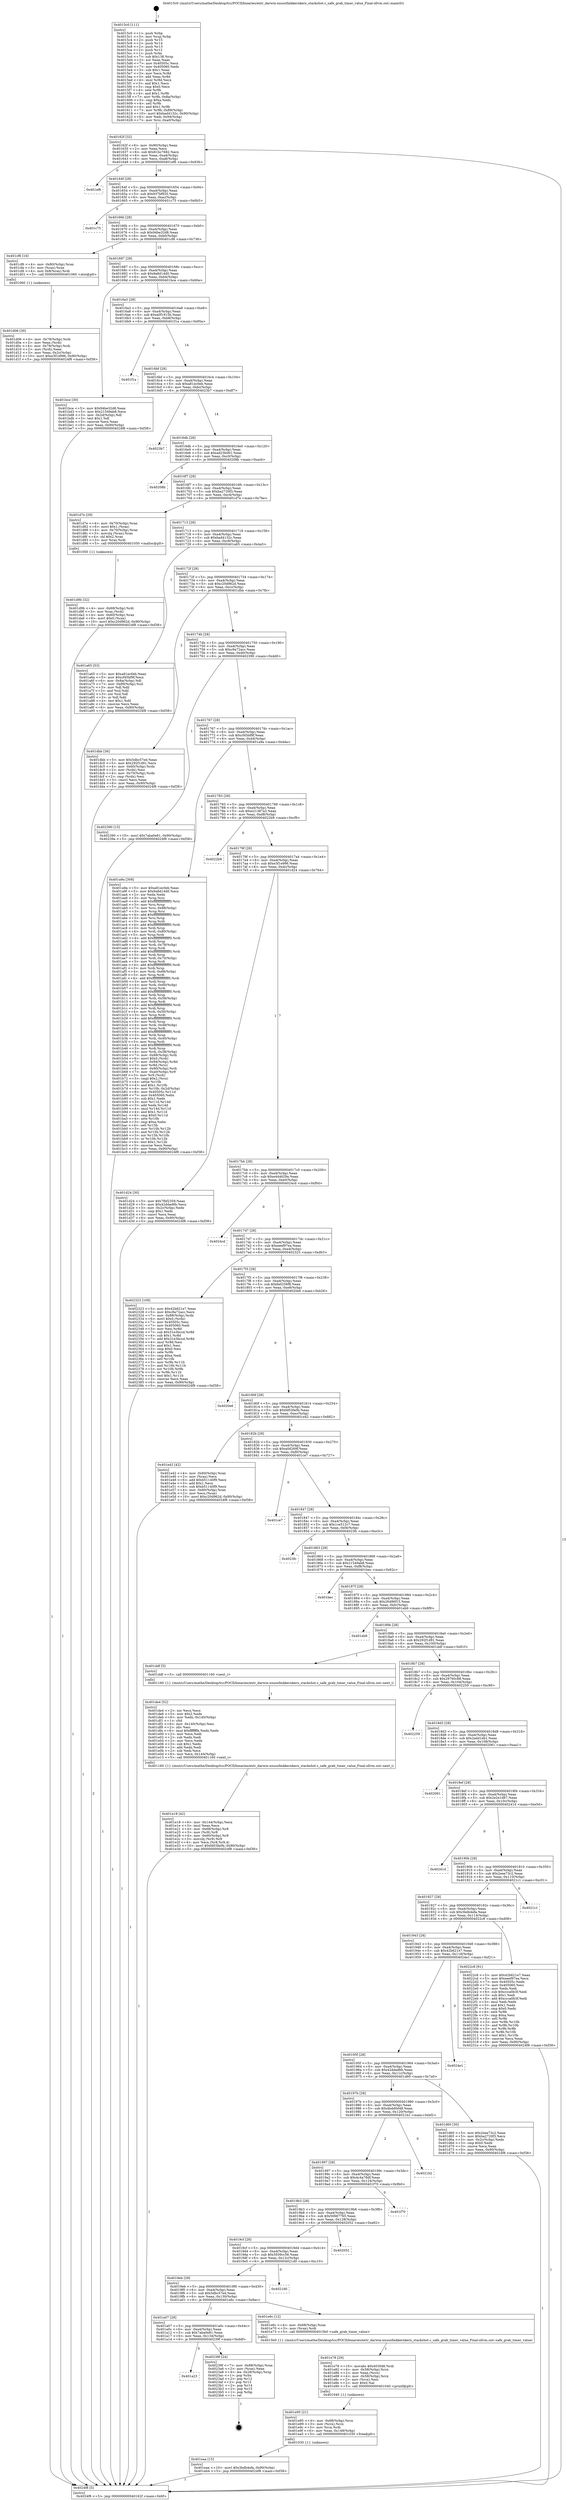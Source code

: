 digraph "0x4015c0" {
  label = "0x4015c0 (/mnt/c/Users/mathe/Desktop/tcc/POCII/binaries/extr_darwin-xnuosfmkkernkern_stackshot.c_safe_grab_timer_value_Final-ollvm.out::main(0))"
  labelloc = "t"
  node[shape=record]

  Entry [label="",width=0.3,height=0.3,shape=circle,fillcolor=black,style=filled]
  "0x40162f" [label="{
     0x40162f [32]\l
     | [instrs]\l
     &nbsp;&nbsp;0x40162f \<+6\>: mov -0x90(%rbp),%eax\l
     &nbsp;&nbsp;0x401635 \<+2\>: mov %eax,%ecx\l
     &nbsp;&nbsp;0x401637 \<+6\>: sub $0x81bc7682,%ecx\l
     &nbsp;&nbsp;0x40163d \<+6\>: mov %eax,-0xa4(%rbp)\l
     &nbsp;&nbsp;0x401643 \<+6\>: mov %ecx,-0xa8(%rbp)\l
     &nbsp;&nbsp;0x401649 \<+6\>: je 0000000000401ef6 \<main+0x936\>\l
  }"]
  "0x401ef6" [label="{
     0x401ef6\l
  }", style=dashed]
  "0x40164f" [label="{
     0x40164f [28]\l
     | [instrs]\l
     &nbsp;&nbsp;0x40164f \<+5\>: jmp 0000000000401654 \<main+0x94\>\l
     &nbsp;&nbsp;0x401654 \<+6\>: mov -0xa4(%rbp),%eax\l
     &nbsp;&nbsp;0x40165a \<+5\>: sub $0x937bf920,%eax\l
     &nbsp;&nbsp;0x40165f \<+6\>: mov %eax,-0xac(%rbp)\l
     &nbsp;&nbsp;0x401665 \<+6\>: je 0000000000401c75 \<main+0x6b5\>\l
  }"]
  Exit [label="",width=0.3,height=0.3,shape=circle,fillcolor=black,style=filled,peripheries=2]
  "0x401c75" [label="{
     0x401c75\l
  }", style=dashed]
  "0x40166b" [label="{
     0x40166b [28]\l
     | [instrs]\l
     &nbsp;&nbsp;0x40166b \<+5\>: jmp 0000000000401670 \<main+0xb0\>\l
     &nbsp;&nbsp;0x401670 \<+6\>: mov -0xa4(%rbp),%eax\l
     &nbsp;&nbsp;0x401676 \<+5\>: sub $0x94be32d8,%eax\l
     &nbsp;&nbsp;0x40167b \<+6\>: mov %eax,-0xb0(%rbp)\l
     &nbsp;&nbsp;0x401681 \<+6\>: je 0000000000401cf6 \<main+0x736\>\l
  }"]
  "0x401a23" [label="{
     0x401a23\l
  }", style=dashed]
  "0x401cf6" [label="{
     0x401cf6 [16]\l
     | [instrs]\l
     &nbsp;&nbsp;0x401cf6 \<+4\>: mov -0x80(%rbp),%rax\l
     &nbsp;&nbsp;0x401cfa \<+3\>: mov (%rax),%rax\l
     &nbsp;&nbsp;0x401cfd \<+4\>: mov 0x8(%rax),%rdi\l
     &nbsp;&nbsp;0x401d01 \<+5\>: call 0000000000401060 \<atoi@plt\>\l
     | [calls]\l
     &nbsp;&nbsp;0x401060 \{1\} (unknown)\l
  }"]
  "0x401687" [label="{
     0x401687 [28]\l
     | [instrs]\l
     &nbsp;&nbsp;0x401687 \<+5\>: jmp 000000000040168c \<main+0xcc\>\l
     &nbsp;&nbsp;0x40168c \<+6\>: mov -0xa4(%rbp),%eax\l
     &nbsp;&nbsp;0x401692 \<+5\>: sub $0x9a8d14d0,%eax\l
     &nbsp;&nbsp;0x401697 \<+6\>: mov %eax,-0xb4(%rbp)\l
     &nbsp;&nbsp;0x40169d \<+6\>: je 0000000000401bce \<main+0x60e\>\l
  }"]
  "0x40239f" [label="{
     0x40239f [24]\l
     | [instrs]\l
     &nbsp;&nbsp;0x40239f \<+7\>: mov -0x88(%rbp),%rax\l
     &nbsp;&nbsp;0x4023a6 \<+2\>: mov (%rax),%eax\l
     &nbsp;&nbsp;0x4023a8 \<+4\>: lea -0x28(%rbp),%rsp\l
     &nbsp;&nbsp;0x4023ac \<+1\>: pop %rbx\l
     &nbsp;&nbsp;0x4023ad \<+2\>: pop %r12\l
     &nbsp;&nbsp;0x4023af \<+2\>: pop %r13\l
     &nbsp;&nbsp;0x4023b1 \<+2\>: pop %r14\l
     &nbsp;&nbsp;0x4023b3 \<+2\>: pop %r15\l
     &nbsp;&nbsp;0x4023b5 \<+1\>: pop %rbp\l
     &nbsp;&nbsp;0x4023b6 \<+1\>: ret\l
  }"]
  "0x401bce" [label="{
     0x401bce [30]\l
     | [instrs]\l
     &nbsp;&nbsp;0x401bce \<+5\>: mov $0x94be32d8,%eax\l
     &nbsp;&nbsp;0x401bd3 \<+5\>: mov $0x21549ab8,%ecx\l
     &nbsp;&nbsp;0x401bd8 \<+3\>: mov -0x2d(%rbp),%dl\l
     &nbsp;&nbsp;0x401bdb \<+3\>: test $0x1,%dl\l
     &nbsp;&nbsp;0x401bde \<+3\>: cmovne %ecx,%eax\l
     &nbsp;&nbsp;0x401be1 \<+6\>: mov %eax,-0x90(%rbp)\l
     &nbsp;&nbsp;0x401be7 \<+5\>: jmp 00000000004024f8 \<main+0xf38\>\l
  }"]
  "0x4016a3" [label="{
     0x4016a3 [28]\l
     | [instrs]\l
     &nbsp;&nbsp;0x4016a3 \<+5\>: jmp 00000000004016a8 \<main+0xe8\>\l
     &nbsp;&nbsp;0x4016a8 \<+6\>: mov -0xa4(%rbp),%eax\l
     &nbsp;&nbsp;0x4016ae \<+5\>: sub $0xa0f1915b,%eax\l
     &nbsp;&nbsp;0x4016b3 \<+6\>: mov %eax,-0xb8(%rbp)\l
     &nbsp;&nbsp;0x4016b9 \<+6\>: je 0000000000401f1a \<main+0x95a\>\l
  }"]
  "0x401eaa" [label="{
     0x401eaa [15]\l
     | [instrs]\l
     &nbsp;&nbsp;0x401eaa \<+10\>: movl $0x3bdb4efa,-0x90(%rbp)\l
     &nbsp;&nbsp;0x401eb4 \<+5\>: jmp 00000000004024f8 \<main+0xf38\>\l
  }"]
  "0x401f1a" [label="{
     0x401f1a\l
  }", style=dashed]
  "0x4016bf" [label="{
     0x4016bf [28]\l
     | [instrs]\l
     &nbsp;&nbsp;0x4016bf \<+5\>: jmp 00000000004016c4 \<main+0x104\>\l
     &nbsp;&nbsp;0x4016c4 \<+6\>: mov -0xa4(%rbp),%eax\l
     &nbsp;&nbsp;0x4016ca \<+5\>: sub $0xa81ec0eb,%eax\l
     &nbsp;&nbsp;0x4016cf \<+6\>: mov %eax,-0xbc(%rbp)\l
     &nbsp;&nbsp;0x4016d5 \<+6\>: je 00000000004023b7 \<main+0xdf7\>\l
  }"]
  "0x401e95" [label="{
     0x401e95 [21]\l
     | [instrs]\l
     &nbsp;&nbsp;0x401e95 \<+4\>: mov -0x68(%rbp),%rcx\l
     &nbsp;&nbsp;0x401e99 \<+3\>: mov (%rcx),%rcx\l
     &nbsp;&nbsp;0x401e9c \<+3\>: mov %rcx,%rdi\l
     &nbsp;&nbsp;0x401e9f \<+6\>: mov %eax,-0x148(%rbp)\l
     &nbsp;&nbsp;0x401ea5 \<+5\>: call 0000000000401030 \<free@plt\>\l
     | [calls]\l
     &nbsp;&nbsp;0x401030 \{1\} (unknown)\l
  }"]
  "0x4023b7" [label="{
     0x4023b7\l
  }", style=dashed]
  "0x4016db" [label="{
     0x4016db [28]\l
     | [instrs]\l
     &nbsp;&nbsp;0x4016db \<+5\>: jmp 00000000004016e0 \<main+0x120\>\l
     &nbsp;&nbsp;0x4016e0 \<+6\>: mov -0xa4(%rbp),%eax\l
     &nbsp;&nbsp;0x4016e6 \<+5\>: sub $0xad23b061,%eax\l
     &nbsp;&nbsp;0x4016eb \<+6\>: mov %eax,-0xc0(%rbp)\l
     &nbsp;&nbsp;0x4016f1 \<+6\>: je 000000000040208b \<main+0xacb\>\l
  }"]
  "0x401e78" [label="{
     0x401e78 [29]\l
     | [instrs]\l
     &nbsp;&nbsp;0x401e78 \<+10\>: movabs $0x4030d6,%rdi\l
     &nbsp;&nbsp;0x401e82 \<+4\>: mov -0x58(%rbp),%rcx\l
     &nbsp;&nbsp;0x401e86 \<+2\>: mov %eax,(%rcx)\l
     &nbsp;&nbsp;0x401e88 \<+4\>: mov -0x58(%rbp),%rcx\l
     &nbsp;&nbsp;0x401e8c \<+2\>: mov (%rcx),%esi\l
     &nbsp;&nbsp;0x401e8e \<+2\>: mov $0x0,%al\l
     &nbsp;&nbsp;0x401e90 \<+5\>: call 0000000000401040 \<printf@plt\>\l
     | [calls]\l
     &nbsp;&nbsp;0x401040 \{1\} (unknown)\l
  }"]
  "0x40208b" [label="{
     0x40208b\l
  }", style=dashed]
  "0x4016f7" [label="{
     0x4016f7 [28]\l
     | [instrs]\l
     &nbsp;&nbsp;0x4016f7 \<+5\>: jmp 00000000004016fc \<main+0x13c\>\l
     &nbsp;&nbsp;0x4016fc \<+6\>: mov -0xa4(%rbp),%eax\l
     &nbsp;&nbsp;0x401702 \<+5\>: sub $0xba2720f3,%eax\l
     &nbsp;&nbsp;0x401707 \<+6\>: mov %eax,-0xc4(%rbp)\l
     &nbsp;&nbsp;0x40170d \<+6\>: je 0000000000401d7e \<main+0x7be\>\l
  }"]
  "0x401a07" [label="{
     0x401a07 [28]\l
     | [instrs]\l
     &nbsp;&nbsp;0x401a07 \<+5\>: jmp 0000000000401a0c \<main+0x44c\>\l
     &nbsp;&nbsp;0x401a0c \<+6\>: mov -0xa4(%rbp),%eax\l
     &nbsp;&nbsp;0x401a12 \<+5\>: sub $0x7aba0e81,%eax\l
     &nbsp;&nbsp;0x401a17 \<+6\>: mov %eax,-0x134(%rbp)\l
     &nbsp;&nbsp;0x401a1d \<+6\>: je 000000000040239f \<main+0xddf\>\l
  }"]
  "0x401d7e" [label="{
     0x401d7e [29]\l
     | [instrs]\l
     &nbsp;&nbsp;0x401d7e \<+4\>: mov -0x70(%rbp),%rax\l
     &nbsp;&nbsp;0x401d82 \<+6\>: movl $0x1,(%rax)\l
     &nbsp;&nbsp;0x401d88 \<+4\>: mov -0x70(%rbp),%rax\l
     &nbsp;&nbsp;0x401d8c \<+3\>: movslq (%rax),%rax\l
     &nbsp;&nbsp;0x401d8f \<+4\>: shl $0x2,%rax\l
     &nbsp;&nbsp;0x401d93 \<+3\>: mov %rax,%rdi\l
     &nbsp;&nbsp;0x401d96 \<+5\>: call 0000000000401050 \<malloc@plt\>\l
     | [calls]\l
     &nbsp;&nbsp;0x401050 \{1\} (unknown)\l
  }"]
  "0x401713" [label="{
     0x401713 [28]\l
     | [instrs]\l
     &nbsp;&nbsp;0x401713 \<+5\>: jmp 0000000000401718 \<main+0x158\>\l
     &nbsp;&nbsp;0x401718 \<+6\>: mov -0xa4(%rbp),%eax\l
     &nbsp;&nbsp;0x40171e \<+5\>: sub $0xbad4132c,%eax\l
     &nbsp;&nbsp;0x401723 \<+6\>: mov %eax,-0xc8(%rbp)\l
     &nbsp;&nbsp;0x401729 \<+6\>: je 0000000000401a65 \<main+0x4a5\>\l
  }"]
  "0x401e6c" [label="{
     0x401e6c [12]\l
     | [instrs]\l
     &nbsp;&nbsp;0x401e6c \<+4\>: mov -0x68(%rbp),%rax\l
     &nbsp;&nbsp;0x401e70 \<+3\>: mov (%rax),%rdi\l
     &nbsp;&nbsp;0x401e73 \<+5\>: call 00000000004015b0 \<safe_grab_timer_value\>\l
     | [calls]\l
     &nbsp;&nbsp;0x4015b0 \{1\} (/mnt/c/Users/mathe/Desktop/tcc/POCII/binaries/extr_darwin-xnuosfmkkernkern_stackshot.c_safe_grab_timer_value_Final-ollvm.out::safe_grab_timer_value)\l
  }"]
  "0x401a65" [label="{
     0x401a65 [53]\l
     | [instrs]\l
     &nbsp;&nbsp;0x401a65 \<+5\>: mov $0xa81ec0eb,%eax\l
     &nbsp;&nbsp;0x401a6a \<+5\>: mov $0xcf45bf9f,%ecx\l
     &nbsp;&nbsp;0x401a6f \<+6\>: mov -0x8a(%rbp),%dl\l
     &nbsp;&nbsp;0x401a75 \<+7\>: mov -0x89(%rbp),%sil\l
     &nbsp;&nbsp;0x401a7c \<+3\>: mov %dl,%dil\l
     &nbsp;&nbsp;0x401a7f \<+3\>: and %sil,%dil\l
     &nbsp;&nbsp;0x401a82 \<+3\>: xor %sil,%dl\l
     &nbsp;&nbsp;0x401a85 \<+3\>: or %dl,%dil\l
     &nbsp;&nbsp;0x401a88 \<+4\>: test $0x1,%dil\l
     &nbsp;&nbsp;0x401a8c \<+3\>: cmovne %ecx,%eax\l
     &nbsp;&nbsp;0x401a8f \<+6\>: mov %eax,-0x90(%rbp)\l
     &nbsp;&nbsp;0x401a95 \<+5\>: jmp 00000000004024f8 \<main+0xf38\>\l
  }"]
  "0x40172f" [label="{
     0x40172f [28]\l
     | [instrs]\l
     &nbsp;&nbsp;0x40172f \<+5\>: jmp 0000000000401734 \<main+0x174\>\l
     &nbsp;&nbsp;0x401734 \<+6\>: mov -0xa4(%rbp),%eax\l
     &nbsp;&nbsp;0x40173a \<+5\>: sub $0xc20d962d,%eax\l
     &nbsp;&nbsp;0x40173f \<+6\>: mov %eax,-0xcc(%rbp)\l
     &nbsp;&nbsp;0x401745 \<+6\>: je 0000000000401dbb \<main+0x7fb\>\l
  }"]
  "0x4024f8" [label="{
     0x4024f8 [5]\l
     | [instrs]\l
     &nbsp;&nbsp;0x4024f8 \<+5\>: jmp 000000000040162f \<main+0x6f\>\l
  }"]
  "0x4015c0" [label="{
     0x4015c0 [111]\l
     | [instrs]\l
     &nbsp;&nbsp;0x4015c0 \<+1\>: push %rbp\l
     &nbsp;&nbsp;0x4015c1 \<+3\>: mov %rsp,%rbp\l
     &nbsp;&nbsp;0x4015c4 \<+2\>: push %r15\l
     &nbsp;&nbsp;0x4015c6 \<+2\>: push %r14\l
     &nbsp;&nbsp;0x4015c8 \<+2\>: push %r13\l
     &nbsp;&nbsp;0x4015ca \<+2\>: push %r12\l
     &nbsp;&nbsp;0x4015cc \<+1\>: push %rbx\l
     &nbsp;&nbsp;0x4015cd \<+7\>: sub $0x138,%rsp\l
     &nbsp;&nbsp;0x4015d4 \<+2\>: xor %eax,%eax\l
     &nbsp;&nbsp;0x4015d6 \<+7\>: mov 0x40505c,%ecx\l
     &nbsp;&nbsp;0x4015dd \<+7\>: mov 0x405060,%edx\l
     &nbsp;&nbsp;0x4015e4 \<+3\>: sub $0x1,%eax\l
     &nbsp;&nbsp;0x4015e7 \<+3\>: mov %ecx,%r8d\l
     &nbsp;&nbsp;0x4015ea \<+3\>: add %eax,%r8d\l
     &nbsp;&nbsp;0x4015ed \<+4\>: imul %r8d,%ecx\l
     &nbsp;&nbsp;0x4015f1 \<+3\>: and $0x1,%ecx\l
     &nbsp;&nbsp;0x4015f4 \<+3\>: cmp $0x0,%ecx\l
     &nbsp;&nbsp;0x4015f7 \<+4\>: sete %r9b\l
     &nbsp;&nbsp;0x4015fb \<+4\>: and $0x1,%r9b\l
     &nbsp;&nbsp;0x4015ff \<+7\>: mov %r9b,-0x8a(%rbp)\l
     &nbsp;&nbsp;0x401606 \<+3\>: cmp $0xa,%edx\l
     &nbsp;&nbsp;0x401609 \<+4\>: setl %r9b\l
     &nbsp;&nbsp;0x40160d \<+4\>: and $0x1,%r9b\l
     &nbsp;&nbsp;0x401611 \<+7\>: mov %r9b,-0x89(%rbp)\l
     &nbsp;&nbsp;0x401618 \<+10\>: movl $0xbad4132c,-0x90(%rbp)\l
     &nbsp;&nbsp;0x401622 \<+6\>: mov %edi,-0x94(%rbp)\l
     &nbsp;&nbsp;0x401628 \<+7\>: mov %rsi,-0xa0(%rbp)\l
  }"]
  "0x4019eb" [label="{
     0x4019eb [28]\l
     | [instrs]\l
     &nbsp;&nbsp;0x4019eb \<+5\>: jmp 00000000004019f0 \<main+0x430\>\l
     &nbsp;&nbsp;0x4019f0 \<+6\>: mov -0xa4(%rbp),%eax\l
     &nbsp;&nbsp;0x4019f6 \<+5\>: sub $0x5dbc57ed,%eax\l
     &nbsp;&nbsp;0x4019fb \<+6\>: mov %eax,-0x130(%rbp)\l
     &nbsp;&nbsp;0x401a01 \<+6\>: je 0000000000401e6c \<main+0x8ac\>\l
  }"]
  "0x401dbb" [label="{
     0x401dbb [36]\l
     | [instrs]\l
     &nbsp;&nbsp;0x401dbb \<+5\>: mov $0x5dbc57ed,%eax\l
     &nbsp;&nbsp;0x401dc0 \<+5\>: mov $0x292f1d91,%ecx\l
     &nbsp;&nbsp;0x401dc5 \<+4\>: mov -0x60(%rbp),%rdx\l
     &nbsp;&nbsp;0x401dc9 \<+2\>: mov (%rdx),%esi\l
     &nbsp;&nbsp;0x401dcb \<+4\>: mov -0x70(%rbp),%rdx\l
     &nbsp;&nbsp;0x401dcf \<+2\>: cmp (%rdx),%esi\l
     &nbsp;&nbsp;0x401dd1 \<+3\>: cmovl %ecx,%eax\l
     &nbsp;&nbsp;0x401dd4 \<+6\>: mov %eax,-0x90(%rbp)\l
     &nbsp;&nbsp;0x401dda \<+5\>: jmp 00000000004024f8 \<main+0xf38\>\l
  }"]
  "0x40174b" [label="{
     0x40174b [28]\l
     | [instrs]\l
     &nbsp;&nbsp;0x40174b \<+5\>: jmp 0000000000401750 \<main+0x190\>\l
     &nbsp;&nbsp;0x401750 \<+6\>: mov -0xa4(%rbp),%eax\l
     &nbsp;&nbsp;0x401756 \<+5\>: sub $0xc9a72acc,%eax\l
     &nbsp;&nbsp;0x40175b \<+6\>: mov %eax,-0xd0(%rbp)\l
     &nbsp;&nbsp;0x401761 \<+6\>: je 0000000000402390 \<main+0xdd0\>\l
  }"]
  "0x4021d0" [label="{
     0x4021d0\l
  }", style=dashed]
  "0x402390" [label="{
     0x402390 [15]\l
     | [instrs]\l
     &nbsp;&nbsp;0x402390 \<+10\>: movl $0x7aba0e81,-0x90(%rbp)\l
     &nbsp;&nbsp;0x40239a \<+5\>: jmp 00000000004024f8 \<main+0xf38\>\l
  }"]
  "0x401767" [label="{
     0x401767 [28]\l
     | [instrs]\l
     &nbsp;&nbsp;0x401767 \<+5\>: jmp 000000000040176c \<main+0x1ac\>\l
     &nbsp;&nbsp;0x40176c \<+6\>: mov -0xa4(%rbp),%eax\l
     &nbsp;&nbsp;0x401772 \<+5\>: sub $0xcf45bf9f,%eax\l
     &nbsp;&nbsp;0x401777 \<+6\>: mov %eax,-0xd4(%rbp)\l
     &nbsp;&nbsp;0x40177d \<+6\>: je 0000000000401a9a \<main+0x4da\>\l
  }"]
  "0x4019cf" [label="{
     0x4019cf [28]\l
     | [instrs]\l
     &nbsp;&nbsp;0x4019cf \<+5\>: jmp 00000000004019d4 \<main+0x414\>\l
     &nbsp;&nbsp;0x4019d4 \<+6\>: mov -0xa4(%rbp),%eax\l
     &nbsp;&nbsp;0x4019da \<+5\>: sub $0x5939cc56,%eax\l
     &nbsp;&nbsp;0x4019df \<+6\>: mov %eax,-0x12c(%rbp)\l
     &nbsp;&nbsp;0x4019e5 \<+6\>: je 00000000004021d0 \<main+0xc10\>\l
  }"]
  "0x401a9a" [label="{
     0x401a9a [308]\l
     | [instrs]\l
     &nbsp;&nbsp;0x401a9a \<+5\>: mov $0xa81ec0eb,%eax\l
     &nbsp;&nbsp;0x401a9f \<+5\>: mov $0x9a8d14d0,%ecx\l
     &nbsp;&nbsp;0x401aa4 \<+2\>: xor %edx,%edx\l
     &nbsp;&nbsp;0x401aa6 \<+3\>: mov %rsp,%rsi\l
     &nbsp;&nbsp;0x401aa9 \<+4\>: add $0xfffffffffffffff0,%rsi\l
     &nbsp;&nbsp;0x401aad \<+3\>: mov %rsi,%rsp\l
     &nbsp;&nbsp;0x401ab0 \<+7\>: mov %rsi,-0x88(%rbp)\l
     &nbsp;&nbsp;0x401ab7 \<+3\>: mov %rsp,%rsi\l
     &nbsp;&nbsp;0x401aba \<+4\>: add $0xfffffffffffffff0,%rsi\l
     &nbsp;&nbsp;0x401abe \<+3\>: mov %rsi,%rsp\l
     &nbsp;&nbsp;0x401ac1 \<+3\>: mov %rsp,%rdi\l
     &nbsp;&nbsp;0x401ac4 \<+4\>: add $0xfffffffffffffff0,%rdi\l
     &nbsp;&nbsp;0x401ac8 \<+3\>: mov %rdi,%rsp\l
     &nbsp;&nbsp;0x401acb \<+4\>: mov %rdi,-0x80(%rbp)\l
     &nbsp;&nbsp;0x401acf \<+3\>: mov %rsp,%rdi\l
     &nbsp;&nbsp;0x401ad2 \<+4\>: add $0xfffffffffffffff0,%rdi\l
     &nbsp;&nbsp;0x401ad6 \<+3\>: mov %rdi,%rsp\l
     &nbsp;&nbsp;0x401ad9 \<+4\>: mov %rdi,-0x78(%rbp)\l
     &nbsp;&nbsp;0x401add \<+3\>: mov %rsp,%rdi\l
     &nbsp;&nbsp;0x401ae0 \<+4\>: add $0xfffffffffffffff0,%rdi\l
     &nbsp;&nbsp;0x401ae4 \<+3\>: mov %rdi,%rsp\l
     &nbsp;&nbsp;0x401ae7 \<+4\>: mov %rdi,-0x70(%rbp)\l
     &nbsp;&nbsp;0x401aeb \<+3\>: mov %rsp,%rdi\l
     &nbsp;&nbsp;0x401aee \<+4\>: add $0xfffffffffffffff0,%rdi\l
     &nbsp;&nbsp;0x401af2 \<+3\>: mov %rdi,%rsp\l
     &nbsp;&nbsp;0x401af5 \<+4\>: mov %rdi,-0x68(%rbp)\l
     &nbsp;&nbsp;0x401af9 \<+3\>: mov %rsp,%rdi\l
     &nbsp;&nbsp;0x401afc \<+4\>: add $0xfffffffffffffff0,%rdi\l
     &nbsp;&nbsp;0x401b00 \<+3\>: mov %rdi,%rsp\l
     &nbsp;&nbsp;0x401b03 \<+4\>: mov %rdi,-0x60(%rbp)\l
     &nbsp;&nbsp;0x401b07 \<+3\>: mov %rsp,%rdi\l
     &nbsp;&nbsp;0x401b0a \<+4\>: add $0xfffffffffffffff0,%rdi\l
     &nbsp;&nbsp;0x401b0e \<+3\>: mov %rdi,%rsp\l
     &nbsp;&nbsp;0x401b11 \<+4\>: mov %rdi,-0x58(%rbp)\l
     &nbsp;&nbsp;0x401b15 \<+3\>: mov %rsp,%rdi\l
     &nbsp;&nbsp;0x401b18 \<+4\>: add $0xfffffffffffffff0,%rdi\l
     &nbsp;&nbsp;0x401b1c \<+3\>: mov %rdi,%rsp\l
     &nbsp;&nbsp;0x401b1f \<+4\>: mov %rdi,-0x50(%rbp)\l
     &nbsp;&nbsp;0x401b23 \<+3\>: mov %rsp,%rdi\l
     &nbsp;&nbsp;0x401b26 \<+4\>: add $0xfffffffffffffff0,%rdi\l
     &nbsp;&nbsp;0x401b2a \<+3\>: mov %rdi,%rsp\l
     &nbsp;&nbsp;0x401b2d \<+4\>: mov %rdi,-0x48(%rbp)\l
     &nbsp;&nbsp;0x401b31 \<+3\>: mov %rsp,%rdi\l
     &nbsp;&nbsp;0x401b34 \<+4\>: add $0xfffffffffffffff0,%rdi\l
     &nbsp;&nbsp;0x401b38 \<+3\>: mov %rdi,%rsp\l
     &nbsp;&nbsp;0x401b3b \<+4\>: mov %rdi,-0x40(%rbp)\l
     &nbsp;&nbsp;0x401b3f \<+3\>: mov %rsp,%rdi\l
     &nbsp;&nbsp;0x401b42 \<+4\>: add $0xfffffffffffffff0,%rdi\l
     &nbsp;&nbsp;0x401b46 \<+3\>: mov %rdi,%rsp\l
     &nbsp;&nbsp;0x401b49 \<+4\>: mov %rdi,-0x38(%rbp)\l
     &nbsp;&nbsp;0x401b4d \<+7\>: mov -0x88(%rbp),%rdi\l
     &nbsp;&nbsp;0x401b54 \<+6\>: movl $0x0,(%rdi)\l
     &nbsp;&nbsp;0x401b5a \<+7\>: mov -0x94(%rbp),%r8d\l
     &nbsp;&nbsp;0x401b61 \<+3\>: mov %r8d,(%rsi)\l
     &nbsp;&nbsp;0x401b64 \<+4\>: mov -0x80(%rbp),%rdi\l
     &nbsp;&nbsp;0x401b68 \<+7\>: mov -0xa0(%rbp),%r9\l
     &nbsp;&nbsp;0x401b6f \<+3\>: mov %r9,(%rdi)\l
     &nbsp;&nbsp;0x401b72 \<+3\>: cmpl $0x2,(%rsi)\l
     &nbsp;&nbsp;0x401b75 \<+4\>: setne %r10b\l
     &nbsp;&nbsp;0x401b79 \<+4\>: and $0x1,%r10b\l
     &nbsp;&nbsp;0x401b7d \<+4\>: mov %r10b,-0x2d(%rbp)\l
     &nbsp;&nbsp;0x401b81 \<+8\>: mov 0x40505c,%r11d\l
     &nbsp;&nbsp;0x401b89 \<+7\>: mov 0x405060,%ebx\l
     &nbsp;&nbsp;0x401b90 \<+3\>: sub $0x1,%edx\l
     &nbsp;&nbsp;0x401b93 \<+3\>: mov %r11d,%r14d\l
     &nbsp;&nbsp;0x401b96 \<+3\>: add %edx,%r14d\l
     &nbsp;&nbsp;0x401b99 \<+4\>: imul %r14d,%r11d\l
     &nbsp;&nbsp;0x401b9d \<+4\>: and $0x1,%r11d\l
     &nbsp;&nbsp;0x401ba1 \<+4\>: cmp $0x0,%r11d\l
     &nbsp;&nbsp;0x401ba5 \<+4\>: sete %r10b\l
     &nbsp;&nbsp;0x401ba9 \<+3\>: cmp $0xa,%ebx\l
     &nbsp;&nbsp;0x401bac \<+4\>: setl %r15b\l
     &nbsp;&nbsp;0x401bb0 \<+3\>: mov %r10b,%r12b\l
     &nbsp;&nbsp;0x401bb3 \<+3\>: and %r15b,%r12b\l
     &nbsp;&nbsp;0x401bb6 \<+3\>: xor %r15b,%r10b\l
     &nbsp;&nbsp;0x401bb9 \<+3\>: or %r10b,%r12b\l
     &nbsp;&nbsp;0x401bbc \<+4\>: test $0x1,%r12b\l
     &nbsp;&nbsp;0x401bc0 \<+3\>: cmovne %ecx,%eax\l
     &nbsp;&nbsp;0x401bc3 \<+6\>: mov %eax,-0x90(%rbp)\l
     &nbsp;&nbsp;0x401bc9 \<+5\>: jmp 00000000004024f8 \<main+0xf38\>\l
  }"]
  "0x401783" [label="{
     0x401783 [28]\l
     | [instrs]\l
     &nbsp;&nbsp;0x401783 \<+5\>: jmp 0000000000401788 \<main+0x1c8\>\l
     &nbsp;&nbsp;0x401788 \<+6\>: mov -0xa4(%rbp),%eax\l
     &nbsp;&nbsp;0x40178e \<+5\>: sub $0xe21387a3,%eax\l
     &nbsp;&nbsp;0x401793 \<+6\>: mov %eax,-0xd8(%rbp)\l
     &nbsp;&nbsp;0x401799 \<+6\>: je 00000000004022b9 \<main+0xcf9\>\l
  }"]
  "0x402052" [label="{
     0x402052\l
  }", style=dashed]
  "0x401d06" [label="{
     0x401d06 [30]\l
     | [instrs]\l
     &nbsp;&nbsp;0x401d06 \<+4\>: mov -0x78(%rbp),%rdi\l
     &nbsp;&nbsp;0x401d0a \<+2\>: mov %eax,(%rdi)\l
     &nbsp;&nbsp;0x401d0c \<+4\>: mov -0x78(%rbp),%rdi\l
     &nbsp;&nbsp;0x401d10 \<+2\>: mov (%rdi),%eax\l
     &nbsp;&nbsp;0x401d12 \<+3\>: mov %eax,-0x2c(%rbp)\l
     &nbsp;&nbsp;0x401d15 \<+10\>: movl $0xe3f1e996,-0x90(%rbp)\l
     &nbsp;&nbsp;0x401d1f \<+5\>: jmp 00000000004024f8 \<main+0xf38\>\l
  }"]
  "0x4019b3" [label="{
     0x4019b3 [28]\l
     | [instrs]\l
     &nbsp;&nbsp;0x4019b3 \<+5\>: jmp 00000000004019b8 \<main+0x3f8\>\l
     &nbsp;&nbsp;0x4019b8 \<+6\>: mov -0xa4(%rbp),%eax\l
     &nbsp;&nbsp;0x4019be \<+5\>: sub $0x50667765,%eax\l
     &nbsp;&nbsp;0x4019c3 \<+6\>: mov %eax,-0x128(%rbp)\l
     &nbsp;&nbsp;0x4019c9 \<+6\>: je 0000000000402052 \<main+0xa92\>\l
  }"]
  "0x4022b9" [label="{
     0x4022b9\l
  }", style=dashed]
  "0x40179f" [label="{
     0x40179f [28]\l
     | [instrs]\l
     &nbsp;&nbsp;0x40179f \<+5\>: jmp 00000000004017a4 \<main+0x1e4\>\l
     &nbsp;&nbsp;0x4017a4 \<+6\>: mov -0xa4(%rbp),%eax\l
     &nbsp;&nbsp;0x4017aa \<+5\>: sub $0xe3f1e996,%eax\l
     &nbsp;&nbsp;0x4017af \<+6\>: mov %eax,-0xdc(%rbp)\l
     &nbsp;&nbsp;0x4017b5 \<+6\>: je 0000000000401d24 \<main+0x764\>\l
  }"]
  "0x401f70" [label="{
     0x401f70\l
  }", style=dashed]
  "0x401d24" [label="{
     0x401d24 [30]\l
     | [instrs]\l
     &nbsp;&nbsp;0x401d24 \<+5\>: mov $0x7fbf2359,%eax\l
     &nbsp;&nbsp;0x401d29 \<+5\>: mov $0x42ddad6b,%ecx\l
     &nbsp;&nbsp;0x401d2e \<+3\>: mov -0x2c(%rbp),%edx\l
     &nbsp;&nbsp;0x401d31 \<+3\>: cmp $0x1,%edx\l
     &nbsp;&nbsp;0x401d34 \<+3\>: cmovl %ecx,%eax\l
     &nbsp;&nbsp;0x401d37 \<+6\>: mov %eax,-0x90(%rbp)\l
     &nbsp;&nbsp;0x401d3d \<+5\>: jmp 00000000004024f8 \<main+0xf38\>\l
  }"]
  "0x4017bb" [label="{
     0x4017bb [28]\l
     | [instrs]\l
     &nbsp;&nbsp;0x4017bb \<+5\>: jmp 00000000004017c0 \<main+0x200\>\l
     &nbsp;&nbsp;0x4017c0 \<+6\>: mov -0xa4(%rbp),%eax\l
     &nbsp;&nbsp;0x4017c6 \<+5\>: sub $0xe444629a,%eax\l
     &nbsp;&nbsp;0x4017cb \<+6\>: mov %eax,-0xe0(%rbp)\l
     &nbsp;&nbsp;0x4017d1 \<+6\>: je 00000000004024cd \<main+0xf0d\>\l
  }"]
  "0x401997" [label="{
     0x401997 [28]\l
     | [instrs]\l
     &nbsp;&nbsp;0x401997 \<+5\>: jmp 000000000040199c \<main+0x3dc\>\l
     &nbsp;&nbsp;0x40199c \<+6\>: mov -0xa4(%rbp),%eax\l
     &nbsp;&nbsp;0x4019a2 \<+5\>: sub $0x4c4a78df,%eax\l
     &nbsp;&nbsp;0x4019a7 \<+6\>: mov %eax,-0x124(%rbp)\l
     &nbsp;&nbsp;0x4019ad \<+6\>: je 0000000000401f70 \<main+0x9b0\>\l
  }"]
  "0x4024cd" [label="{
     0x4024cd\l
  }", style=dashed]
  "0x4017d7" [label="{
     0x4017d7 [28]\l
     | [instrs]\l
     &nbsp;&nbsp;0x4017d7 \<+5\>: jmp 00000000004017dc \<main+0x21c\>\l
     &nbsp;&nbsp;0x4017dc \<+6\>: mov -0xa4(%rbp),%eax\l
     &nbsp;&nbsp;0x4017e2 \<+5\>: sub $0xeeef97ea,%eax\l
     &nbsp;&nbsp;0x4017e7 \<+6\>: mov %eax,-0xe4(%rbp)\l
     &nbsp;&nbsp;0x4017ed \<+6\>: je 0000000000402323 \<main+0xd63\>\l
  }"]
  "0x4021b2" [label="{
     0x4021b2\l
  }", style=dashed]
  "0x402323" [label="{
     0x402323 [109]\l
     | [instrs]\l
     &nbsp;&nbsp;0x402323 \<+5\>: mov $0x42b621e7,%eax\l
     &nbsp;&nbsp;0x402328 \<+5\>: mov $0xc9a72acc,%ecx\l
     &nbsp;&nbsp;0x40232d \<+7\>: mov -0x88(%rbp),%rdx\l
     &nbsp;&nbsp;0x402334 \<+6\>: movl $0x0,(%rdx)\l
     &nbsp;&nbsp;0x40233a \<+7\>: mov 0x40505c,%esi\l
     &nbsp;&nbsp;0x402341 \<+7\>: mov 0x405060,%edi\l
     &nbsp;&nbsp;0x402348 \<+3\>: mov %esi,%r8d\l
     &nbsp;&nbsp;0x40234b \<+7\>: sub $0x31e3bccd,%r8d\l
     &nbsp;&nbsp;0x402352 \<+4\>: sub $0x1,%r8d\l
     &nbsp;&nbsp;0x402356 \<+7\>: add $0x31e3bccd,%r8d\l
     &nbsp;&nbsp;0x40235d \<+4\>: imul %r8d,%esi\l
     &nbsp;&nbsp;0x402361 \<+3\>: and $0x1,%esi\l
     &nbsp;&nbsp;0x402364 \<+3\>: cmp $0x0,%esi\l
     &nbsp;&nbsp;0x402367 \<+4\>: sete %r9b\l
     &nbsp;&nbsp;0x40236b \<+3\>: cmp $0xa,%edi\l
     &nbsp;&nbsp;0x40236e \<+4\>: setl %r10b\l
     &nbsp;&nbsp;0x402372 \<+3\>: mov %r9b,%r11b\l
     &nbsp;&nbsp;0x402375 \<+3\>: and %r10b,%r11b\l
     &nbsp;&nbsp;0x402378 \<+3\>: xor %r10b,%r9b\l
     &nbsp;&nbsp;0x40237b \<+3\>: or %r9b,%r11b\l
     &nbsp;&nbsp;0x40237e \<+4\>: test $0x1,%r11b\l
     &nbsp;&nbsp;0x402382 \<+3\>: cmovne %ecx,%eax\l
     &nbsp;&nbsp;0x402385 \<+6\>: mov %eax,-0x90(%rbp)\l
     &nbsp;&nbsp;0x40238b \<+5\>: jmp 00000000004024f8 \<main+0xf38\>\l
  }"]
  "0x4017f3" [label="{
     0x4017f3 [28]\l
     | [instrs]\l
     &nbsp;&nbsp;0x4017f3 \<+5\>: jmp 00000000004017f8 \<main+0x238\>\l
     &nbsp;&nbsp;0x4017f8 \<+6\>: mov -0xa4(%rbp),%eax\l
     &nbsp;&nbsp;0x4017fe \<+5\>: sub $0xfa0256f8,%eax\l
     &nbsp;&nbsp;0x401803 \<+6\>: mov %eax,-0xe8(%rbp)\l
     &nbsp;&nbsp;0x401809 \<+6\>: je 00000000004020e6 \<main+0xb26\>\l
  }"]
  "0x401e18" [label="{
     0x401e18 [42]\l
     | [instrs]\l
     &nbsp;&nbsp;0x401e18 \<+6\>: mov -0x144(%rbp),%ecx\l
     &nbsp;&nbsp;0x401e1e \<+3\>: imul %eax,%ecx\l
     &nbsp;&nbsp;0x401e21 \<+4\>: mov -0x68(%rbp),%r8\l
     &nbsp;&nbsp;0x401e25 \<+3\>: mov (%r8),%r8\l
     &nbsp;&nbsp;0x401e28 \<+4\>: mov -0x60(%rbp),%r9\l
     &nbsp;&nbsp;0x401e2c \<+3\>: movslq (%r9),%r9\l
     &nbsp;&nbsp;0x401e2f \<+4\>: mov %ecx,(%r8,%r9,4)\l
     &nbsp;&nbsp;0x401e33 \<+10\>: movl $0xfd03fa0b,-0x90(%rbp)\l
     &nbsp;&nbsp;0x401e3d \<+5\>: jmp 00000000004024f8 \<main+0xf38\>\l
  }"]
  "0x4020e6" [label="{
     0x4020e6\l
  }", style=dashed]
  "0x40180f" [label="{
     0x40180f [28]\l
     | [instrs]\l
     &nbsp;&nbsp;0x40180f \<+5\>: jmp 0000000000401814 \<main+0x254\>\l
     &nbsp;&nbsp;0x401814 \<+6\>: mov -0xa4(%rbp),%eax\l
     &nbsp;&nbsp;0x40181a \<+5\>: sub $0xfd03fa0b,%eax\l
     &nbsp;&nbsp;0x40181f \<+6\>: mov %eax,-0xec(%rbp)\l
     &nbsp;&nbsp;0x401825 \<+6\>: je 0000000000401e42 \<main+0x882\>\l
  }"]
  "0x401de4" [label="{
     0x401de4 [52]\l
     | [instrs]\l
     &nbsp;&nbsp;0x401de4 \<+2\>: xor %ecx,%ecx\l
     &nbsp;&nbsp;0x401de6 \<+5\>: mov $0x2,%edx\l
     &nbsp;&nbsp;0x401deb \<+6\>: mov %edx,-0x140(%rbp)\l
     &nbsp;&nbsp;0x401df1 \<+1\>: cltd\l
     &nbsp;&nbsp;0x401df2 \<+6\>: mov -0x140(%rbp),%esi\l
     &nbsp;&nbsp;0x401df8 \<+2\>: idiv %esi\l
     &nbsp;&nbsp;0x401dfa \<+6\>: imul $0xfffffffe,%edx,%edx\l
     &nbsp;&nbsp;0x401e00 \<+2\>: mov %ecx,%edi\l
     &nbsp;&nbsp;0x401e02 \<+2\>: sub %edx,%edi\l
     &nbsp;&nbsp;0x401e04 \<+2\>: mov %ecx,%edx\l
     &nbsp;&nbsp;0x401e06 \<+3\>: sub $0x1,%edx\l
     &nbsp;&nbsp;0x401e09 \<+2\>: add %edx,%edi\l
     &nbsp;&nbsp;0x401e0b \<+2\>: sub %edi,%ecx\l
     &nbsp;&nbsp;0x401e0d \<+6\>: mov %ecx,-0x144(%rbp)\l
     &nbsp;&nbsp;0x401e13 \<+5\>: call 0000000000401160 \<next_i\>\l
     | [calls]\l
     &nbsp;&nbsp;0x401160 \{1\} (/mnt/c/Users/mathe/Desktop/tcc/POCII/binaries/extr_darwin-xnuosfmkkernkern_stackshot.c_safe_grab_timer_value_Final-ollvm.out::next_i)\l
  }"]
  "0x401e42" [label="{
     0x401e42 [42]\l
     | [instrs]\l
     &nbsp;&nbsp;0x401e42 \<+4\>: mov -0x60(%rbp),%rax\l
     &nbsp;&nbsp;0x401e46 \<+2\>: mov (%rax),%ecx\l
     &nbsp;&nbsp;0x401e48 \<+6\>: add $0xb51140f9,%ecx\l
     &nbsp;&nbsp;0x401e4e \<+3\>: add $0x1,%ecx\l
     &nbsp;&nbsp;0x401e51 \<+6\>: sub $0xb51140f9,%ecx\l
     &nbsp;&nbsp;0x401e57 \<+4\>: mov -0x60(%rbp),%rax\l
     &nbsp;&nbsp;0x401e5b \<+2\>: mov %ecx,(%rax)\l
     &nbsp;&nbsp;0x401e5d \<+10\>: movl $0xc20d962d,-0x90(%rbp)\l
     &nbsp;&nbsp;0x401e67 \<+5\>: jmp 00000000004024f8 \<main+0xf38\>\l
  }"]
  "0x40182b" [label="{
     0x40182b [28]\l
     | [instrs]\l
     &nbsp;&nbsp;0x40182b \<+5\>: jmp 0000000000401830 \<main+0x270\>\l
     &nbsp;&nbsp;0x401830 \<+6\>: mov -0xa4(%rbp),%eax\l
     &nbsp;&nbsp;0x401836 \<+5\>: sub $0xa0d269f,%eax\l
     &nbsp;&nbsp;0x40183b \<+6\>: mov %eax,-0xf0(%rbp)\l
     &nbsp;&nbsp;0x401841 \<+6\>: je 0000000000401ce7 \<main+0x727\>\l
  }"]
  "0x401d9b" [label="{
     0x401d9b [32]\l
     | [instrs]\l
     &nbsp;&nbsp;0x401d9b \<+4\>: mov -0x68(%rbp),%rdi\l
     &nbsp;&nbsp;0x401d9f \<+3\>: mov %rax,(%rdi)\l
     &nbsp;&nbsp;0x401da2 \<+4\>: mov -0x60(%rbp),%rax\l
     &nbsp;&nbsp;0x401da6 \<+6\>: movl $0x0,(%rax)\l
     &nbsp;&nbsp;0x401dac \<+10\>: movl $0xc20d962d,-0x90(%rbp)\l
     &nbsp;&nbsp;0x401db6 \<+5\>: jmp 00000000004024f8 \<main+0xf38\>\l
  }"]
  "0x401ce7" [label="{
     0x401ce7\l
  }", style=dashed]
  "0x401847" [label="{
     0x401847 [28]\l
     | [instrs]\l
     &nbsp;&nbsp;0x401847 \<+5\>: jmp 000000000040184c \<main+0x28c\>\l
     &nbsp;&nbsp;0x40184c \<+6\>: mov -0xa4(%rbp),%eax\l
     &nbsp;&nbsp;0x401852 \<+5\>: sub $0x1ce512c7,%eax\l
     &nbsp;&nbsp;0x401857 \<+6\>: mov %eax,-0xf4(%rbp)\l
     &nbsp;&nbsp;0x40185d \<+6\>: je 00000000004023fc \<main+0xe3c\>\l
  }"]
  "0x40197b" [label="{
     0x40197b [28]\l
     | [instrs]\l
     &nbsp;&nbsp;0x40197b \<+5\>: jmp 0000000000401980 \<main+0x3c0\>\l
     &nbsp;&nbsp;0x401980 \<+6\>: mov -0xa4(%rbp),%eax\l
     &nbsp;&nbsp;0x401986 \<+5\>: sub $0x4bdd0d48,%eax\l
     &nbsp;&nbsp;0x40198b \<+6\>: mov %eax,-0x120(%rbp)\l
     &nbsp;&nbsp;0x401991 \<+6\>: je 00000000004021b2 \<main+0xbf2\>\l
  }"]
  "0x4023fc" [label="{
     0x4023fc\l
  }", style=dashed]
  "0x401863" [label="{
     0x401863 [28]\l
     | [instrs]\l
     &nbsp;&nbsp;0x401863 \<+5\>: jmp 0000000000401868 \<main+0x2a8\>\l
     &nbsp;&nbsp;0x401868 \<+6\>: mov -0xa4(%rbp),%eax\l
     &nbsp;&nbsp;0x40186e \<+5\>: sub $0x21549ab8,%eax\l
     &nbsp;&nbsp;0x401873 \<+6\>: mov %eax,-0xf8(%rbp)\l
     &nbsp;&nbsp;0x401879 \<+6\>: je 0000000000401bec \<main+0x62c\>\l
  }"]
  "0x401d60" [label="{
     0x401d60 [30]\l
     | [instrs]\l
     &nbsp;&nbsp;0x401d60 \<+5\>: mov $0x2eee73c2,%eax\l
     &nbsp;&nbsp;0x401d65 \<+5\>: mov $0xba2720f3,%ecx\l
     &nbsp;&nbsp;0x401d6a \<+3\>: mov -0x2c(%rbp),%edx\l
     &nbsp;&nbsp;0x401d6d \<+3\>: cmp $0x0,%edx\l
     &nbsp;&nbsp;0x401d70 \<+3\>: cmove %ecx,%eax\l
     &nbsp;&nbsp;0x401d73 \<+6\>: mov %eax,-0x90(%rbp)\l
     &nbsp;&nbsp;0x401d79 \<+5\>: jmp 00000000004024f8 \<main+0xf38\>\l
  }"]
  "0x401bec" [label="{
     0x401bec\l
  }", style=dashed]
  "0x40187f" [label="{
     0x40187f [28]\l
     | [instrs]\l
     &nbsp;&nbsp;0x40187f \<+5\>: jmp 0000000000401884 \<main+0x2c4\>\l
     &nbsp;&nbsp;0x401884 \<+6\>: mov -0xa4(%rbp),%eax\l
     &nbsp;&nbsp;0x40188a \<+5\>: sub $0x26486f15,%eax\l
     &nbsp;&nbsp;0x40188f \<+6\>: mov %eax,-0xfc(%rbp)\l
     &nbsp;&nbsp;0x401895 \<+6\>: je 0000000000401eb9 \<main+0x8f9\>\l
  }"]
  "0x40195f" [label="{
     0x40195f [28]\l
     | [instrs]\l
     &nbsp;&nbsp;0x40195f \<+5\>: jmp 0000000000401964 \<main+0x3a4\>\l
     &nbsp;&nbsp;0x401964 \<+6\>: mov -0xa4(%rbp),%eax\l
     &nbsp;&nbsp;0x40196a \<+5\>: sub $0x42ddad6b,%eax\l
     &nbsp;&nbsp;0x40196f \<+6\>: mov %eax,-0x11c(%rbp)\l
     &nbsp;&nbsp;0x401975 \<+6\>: je 0000000000401d60 \<main+0x7a0\>\l
  }"]
  "0x401eb9" [label="{
     0x401eb9\l
  }", style=dashed]
  "0x40189b" [label="{
     0x40189b [28]\l
     | [instrs]\l
     &nbsp;&nbsp;0x40189b \<+5\>: jmp 00000000004018a0 \<main+0x2e0\>\l
     &nbsp;&nbsp;0x4018a0 \<+6\>: mov -0xa4(%rbp),%eax\l
     &nbsp;&nbsp;0x4018a6 \<+5\>: sub $0x292f1d91,%eax\l
     &nbsp;&nbsp;0x4018ab \<+6\>: mov %eax,-0x100(%rbp)\l
     &nbsp;&nbsp;0x4018b1 \<+6\>: je 0000000000401ddf \<main+0x81f\>\l
  }"]
  "0x4024e1" [label="{
     0x4024e1\l
  }", style=dashed]
  "0x401ddf" [label="{
     0x401ddf [5]\l
     | [instrs]\l
     &nbsp;&nbsp;0x401ddf \<+5\>: call 0000000000401160 \<next_i\>\l
     | [calls]\l
     &nbsp;&nbsp;0x401160 \{1\} (/mnt/c/Users/mathe/Desktop/tcc/POCII/binaries/extr_darwin-xnuosfmkkernkern_stackshot.c_safe_grab_timer_value_Final-ollvm.out::next_i)\l
  }"]
  "0x4018b7" [label="{
     0x4018b7 [28]\l
     | [instrs]\l
     &nbsp;&nbsp;0x4018b7 \<+5\>: jmp 00000000004018bc \<main+0x2fc\>\l
     &nbsp;&nbsp;0x4018bc \<+6\>: mov -0xa4(%rbp),%eax\l
     &nbsp;&nbsp;0x4018c2 \<+5\>: sub $0x29760c88,%eax\l
     &nbsp;&nbsp;0x4018c7 \<+6\>: mov %eax,-0x104(%rbp)\l
     &nbsp;&nbsp;0x4018cd \<+6\>: je 0000000000402259 \<main+0xc99\>\l
  }"]
  "0x401943" [label="{
     0x401943 [28]\l
     | [instrs]\l
     &nbsp;&nbsp;0x401943 \<+5\>: jmp 0000000000401948 \<main+0x388\>\l
     &nbsp;&nbsp;0x401948 \<+6\>: mov -0xa4(%rbp),%eax\l
     &nbsp;&nbsp;0x40194e \<+5\>: sub $0x42b621e7,%eax\l
     &nbsp;&nbsp;0x401953 \<+6\>: mov %eax,-0x118(%rbp)\l
     &nbsp;&nbsp;0x401959 \<+6\>: je 00000000004024e1 \<main+0xf21\>\l
  }"]
  "0x402259" [label="{
     0x402259\l
  }", style=dashed]
  "0x4018d3" [label="{
     0x4018d3 [28]\l
     | [instrs]\l
     &nbsp;&nbsp;0x4018d3 \<+5\>: jmp 00000000004018d8 \<main+0x318\>\l
     &nbsp;&nbsp;0x4018d8 \<+6\>: mov -0xa4(%rbp),%eax\l
     &nbsp;&nbsp;0x4018de \<+5\>: sub $0x2add1eb1,%eax\l
     &nbsp;&nbsp;0x4018e3 \<+6\>: mov %eax,-0x108(%rbp)\l
     &nbsp;&nbsp;0x4018e9 \<+6\>: je 0000000000402061 \<main+0xaa1\>\l
  }"]
  "0x4022c8" [label="{
     0x4022c8 [91]\l
     | [instrs]\l
     &nbsp;&nbsp;0x4022c8 \<+5\>: mov $0x42b621e7,%eax\l
     &nbsp;&nbsp;0x4022cd \<+5\>: mov $0xeeef97ea,%ecx\l
     &nbsp;&nbsp;0x4022d2 \<+7\>: mov 0x40505c,%edx\l
     &nbsp;&nbsp;0x4022d9 \<+7\>: mov 0x405060,%esi\l
     &nbsp;&nbsp;0x4022e0 \<+2\>: mov %edx,%edi\l
     &nbsp;&nbsp;0x4022e2 \<+6\>: sub $0xccca0b3f,%edi\l
     &nbsp;&nbsp;0x4022e8 \<+3\>: sub $0x1,%edi\l
     &nbsp;&nbsp;0x4022eb \<+6\>: add $0xccca0b3f,%edi\l
     &nbsp;&nbsp;0x4022f1 \<+3\>: imul %edi,%edx\l
     &nbsp;&nbsp;0x4022f4 \<+3\>: and $0x1,%edx\l
     &nbsp;&nbsp;0x4022f7 \<+3\>: cmp $0x0,%edx\l
     &nbsp;&nbsp;0x4022fa \<+4\>: sete %r8b\l
     &nbsp;&nbsp;0x4022fe \<+3\>: cmp $0xa,%esi\l
     &nbsp;&nbsp;0x402301 \<+4\>: setl %r9b\l
     &nbsp;&nbsp;0x402305 \<+3\>: mov %r8b,%r10b\l
     &nbsp;&nbsp;0x402308 \<+3\>: and %r9b,%r10b\l
     &nbsp;&nbsp;0x40230b \<+3\>: xor %r9b,%r8b\l
     &nbsp;&nbsp;0x40230e \<+3\>: or %r8b,%r10b\l
     &nbsp;&nbsp;0x402311 \<+4\>: test $0x1,%r10b\l
     &nbsp;&nbsp;0x402315 \<+3\>: cmovne %ecx,%eax\l
     &nbsp;&nbsp;0x402318 \<+6\>: mov %eax,-0x90(%rbp)\l
     &nbsp;&nbsp;0x40231e \<+5\>: jmp 00000000004024f8 \<main+0xf38\>\l
  }"]
  "0x402061" [label="{
     0x402061\l
  }", style=dashed]
  "0x4018ef" [label="{
     0x4018ef [28]\l
     | [instrs]\l
     &nbsp;&nbsp;0x4018ef \<+5\>: jmp 00000000004018f4 \<main+0x334\>\l
     &nbsp;&nbsp;0x4018f4 \<+6\>: mov -0xa4(%rbp),%eax\l
     &nbsp;&nbsp;0x4018fa \<+5\>: sub $0x2e2e1d67,%eax\l
     &nbsp;&nbsp;0x4018ff \<+6\>: mov %eax,-0x10c(%rbp)\l
     &nbsp;&nbsp;0x401905 \<+6\>: je 000000000040241d \<main+0xe5d\>\l
  }"]
  "0x401927" [label="{
     0x401927 [28]\l
     | [instrs]\l
     &nbsp;&nbsp;0x401927 \<+5\>: jmp 000000000040192c \<main+0x36c\>\l
     &nbsp;&nbsp;0x40192c \<+6\>: mov -0xa4(%rbp),%eax\l
     &nbsp;&nbsp;0x401932 \<+5\>: sub $0x3bdb4efa,%eax\l
     &nbsp;&nbsp;0x401937 \<+6\>: mov %eax,-0x114(%rbp)\l
     &nbsp;&nbsp;0x40193d \<+6\>: je 00000000004022c8 \<main+0xd08\>\l
  }"]
  "0x40241d" [label="{
     0x40241d\l
  }", style=dashed]
  "0x40190b" [label="{
     0x40190b [28]\l
     | [instrs]\l
     &nbsp;&nbsp;0x40190b \<+5\>: jmp 0000000000401910 \<main+0x350\>\l
     &nbsp;&nbsp;0x401910 \<+6\>: mov -0xa4(%rbp),%eax\l
     &nbsp;&nbsp;0x401916 \<+5\>: sub $0x2eee73c2,%eax\l
     &nbsp;&nbsp;0x40191b \<+6\>: mov %eax,-0x110(%rbp)\l
     &nbsp;&nbsp;0x401921 \<+6\>: je 00000000004021c1 \<main+0xc01\>\l
  }"]
  "0x4021c1" [label="{
     0x4021c1\l
  }", style=dashed]
  Entry -> "0x4015c0" [label=" 1"]
  "0x40162f" -> "0x401ef6" [label=" 0"]
  "0x40162f" -> "0x40164f" [label=" 16"]
  "0x40239f" -> Exit [label=" 1"]
  "0x40164f" -> "0x401c75" [label=" 0"]
  "0x40164f" -> "0x40166b" [label=" 16"]
  "0x401a07" -> "0x401a23" [label=" 0"]
  "0x40166b" -> "0x401cf6" [label=" 1"]
  "0x40166b" -> "0x401687" [label=" 15"]
  "0x401a07" -> "0x40239f" [label=" 1"]
  "0x401687" -> "0x401bce" [label=" 1"]
  "0x401687" -> "0x4016a3" [label=" 14"]
  "0x402390" -> "0x4024f8" [label=" 1"]
  "0x4016a3" -> "0x401f1a" [label=" 0"]
  "0x4016a3" -> "0x4016bf" [label=" 14"]
  "0x402323" -> "0x4024f8" [label=" 1"]
  "0x4016bf" -> "0x4023b7" [label=" 0"]
  "0x4016bf" -> "0x4016db" [label=" 14"]
  "0x4022c8" -> "0x4024f8" [label=" 1"]
  "0x4016db" -> "0x40208b" [label=" 0"]
  "0x4016db" -> "0x4016f7" [label=" 14"]
  "0x401eaa" -> "0x4024f8" [label=" 1"]
  "0x4016f7" -> "0x401d7e" [label=" 1"]
  "0x4016f7" -> "0x401713" [label=" 13"]
  "0x401e95" -> "0x401eaa" [label=" 1"]
  "0x401713" -> "0x401a65" [label=" 1"]
  "0x401713" -> "0x40172f" [label=" 12"]
  "0x401a65" -> "0x4024f8" [label=" 1"]
  "0x4015c0" -> "0x40162f" [label=" 1"]
  "0x4024f8" -> "0x40162f" [label=" 15"]
  "0x401e78" -> "0x401e95" [label=" 1"]
  "0x40172f" -> "0x401dbb" [label=" 2"]
  "0x40172f" -> "0x40174b" [label=" 10"]
  "0x4019eb" -> "0x401a07" [label=" 1"]
  "0x40174b" -> "0x402390" [label=" 1"]
  "0x40174b" -> "0x401767" [label=" 9"]
  "0x4019eb" -> "0x401e6c" [label=" 1"]
  "0x401767" -> "0x401a9a" [label=" 1"]
  "0x401767" -> "0x401783" [label=" 8"]
  "0x4019cf" -> "0x4019eb" [label=" 2"]
  "0x401a9a" -> "0x4024f8" [label=" 1"]
  "0x401bce" -> "0x4024f8" [label=" 1"]
  "0x401cf6" -> "0x401d06" [label=" 1"]
  "0x401d06" -> "0x4024f8" [label=" 1"]
  "0x4019cf" -> "0x4021d0" [label=" 0"]
  "0x401783" -> "0x4022b9" [label=" 0"]
  "0x401783" -> "0x40179f" [label=" 8"]
  "0x4019b3" -> "0x4019cf" [label=" 2"]
  "0x40179f" -> "0x401d24" [label=" 1"]
  "0x40179f" -> "0x4017bb" [label=" 7"]
  "0x401d24" -> "0x4024f8" [label=" 1"]
  "0x4019b3" -> "0x402052" [label=" 0"]
  "0x4017bb" -> "0x4024cd" [label=" 0"]
  "0x4017bb" -> "0x4017d7" [label=" 7"]
  "0x401997" -> "0x4019b3" [label=" 2"]
  "0x4017d7" -> "0x402323" [label=" 1"]
  "0x4017d7" -> "0x4017f3" [label=" 6"]
  "0x401997" -> "0x401f70" [label=" 0"]
  "0x4017f3" -> "0x4020e6" [label=" 0"]
  "0x4017f3" -> "0x40180f" [label=" 6"]
  "0x40197b" -> "0x401997" [label=" 2"]
  "0x40180f" -> "0x401e42" [label=" 1"]
  "0x40180f" -> "0x40182b" [label=" 5"]
  "0x40197b" -> "0x4021b2" [label=" 0"]
  "0x40182b" -> "0x401ce7" [label=" 0"]
  "0x40182b" -> "0x401847" [label=" 5"]
  "0x401e6c" -> "0x401e78" [label=" 1"]
  "0x401847" -> "0x4023fc" [label=" 0"]
  "0x401847" -> "0x401863" [label=" 5"]
  "0x401e42" -> "0x4024f8" [label=" 1"]
  "0x401863" -> "0x401bec" [label=" 0"]
  "0x401863" -> "0x40187f" [label=" 5"]
  "0x401e18" -> "0x4024f8" [label=" 1"]
  "0x40187f" -> "0x401eb9" [label=" 0"]
  "0x40187f" -> "0x40189b" [label=" 5"]
  "0x401ddf" -> "0x401de4" [label=" 1"]
  "0x40189b" -> "0x401ddf" [label=" 1"]
  "0x40189b" -> "0x4018b7" [label=" 4"]
  "0x401dbb" -> "0x4024f8" [label=" 2"]
  "0x4018b7" -> "0x402259" [label=" 0"]
  "0x4018b7" -> "0x4018d3" [label=" 4"]
  "0x401d7e" -> "0x401d9b" [label=" 1"]
  "0x4018d3" -> "0x402061" [label=" 0"]
  "0x4018d3" -> "0x4018ef" [label=" 4"]
  "0x401d60" -> "0x4024f8" [label=" 1"]
  "0x4018ef" -> "0x40241d" [label=" 0"]
  "0x4018ef" -> "0x40190b" [label=" 4"]
  "0x40195f" -> "0x401d60" [label=" 1"]
  "0x40190b" -> "0x4021c1" [label=" 0"]
  "0x40190b" -> "0x401927" [label=" 4"]
  "0x40195f" -> "0x40197b" [label=" 2"]
  "0x401927" -> "0x4022c8" [label=" 1"]
  "0x401927" -> "0x401943" [label=" 3"]
  "0x401d9b" -> "0x4024f8" [label=" 1"]
  "0x401943" -> "0x4024e1" [label=" 0"]
  "0x401943" -> "0x40195f" [label=" 3"]
  "0x401de4" -> "0x401e18" [label=" 1"]
}

